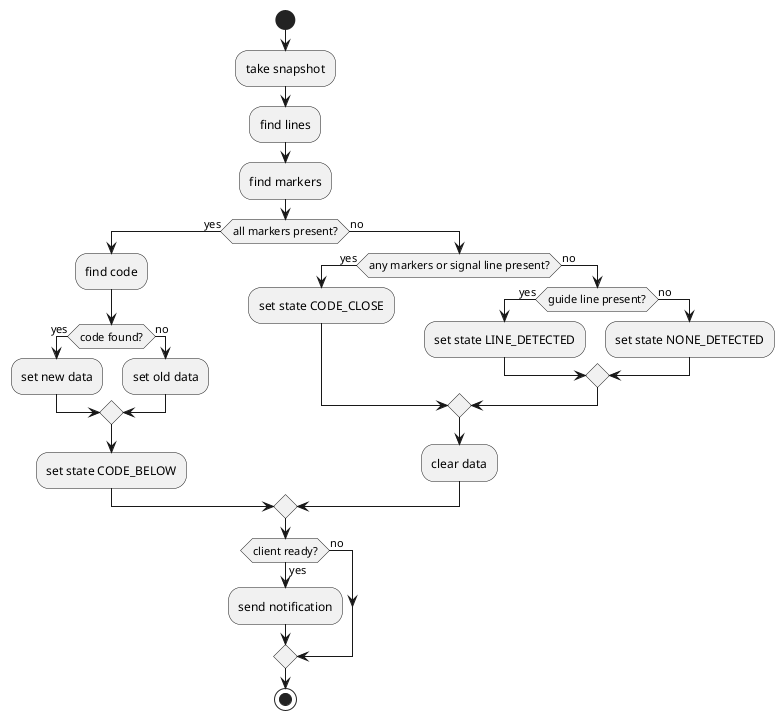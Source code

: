 @startuml Aktivitätsdiagramm

start
:take snapshot;
:find lines;
:find markers;
if (all markers present?) then (yes)
  :find code;
  if (code found?) then (yes)
    :set new data;
  else (no)
    :set old data;
  endif
  :set state CODE_BELOW;
else (no)
  if (any markers or signal line present?) then (yes)
    :set state CODE_CLOSE;
  else (no)
    if (guide line present?) then (yes)
      :set state LINE_DETECTED;
    else (no)
      :set state NONE_DETECTED;
    endif
  endif
  :clear data;
endif
if (client ready?) then (yes)
  :send notification;
else (no)
endif
stop

@enduml
